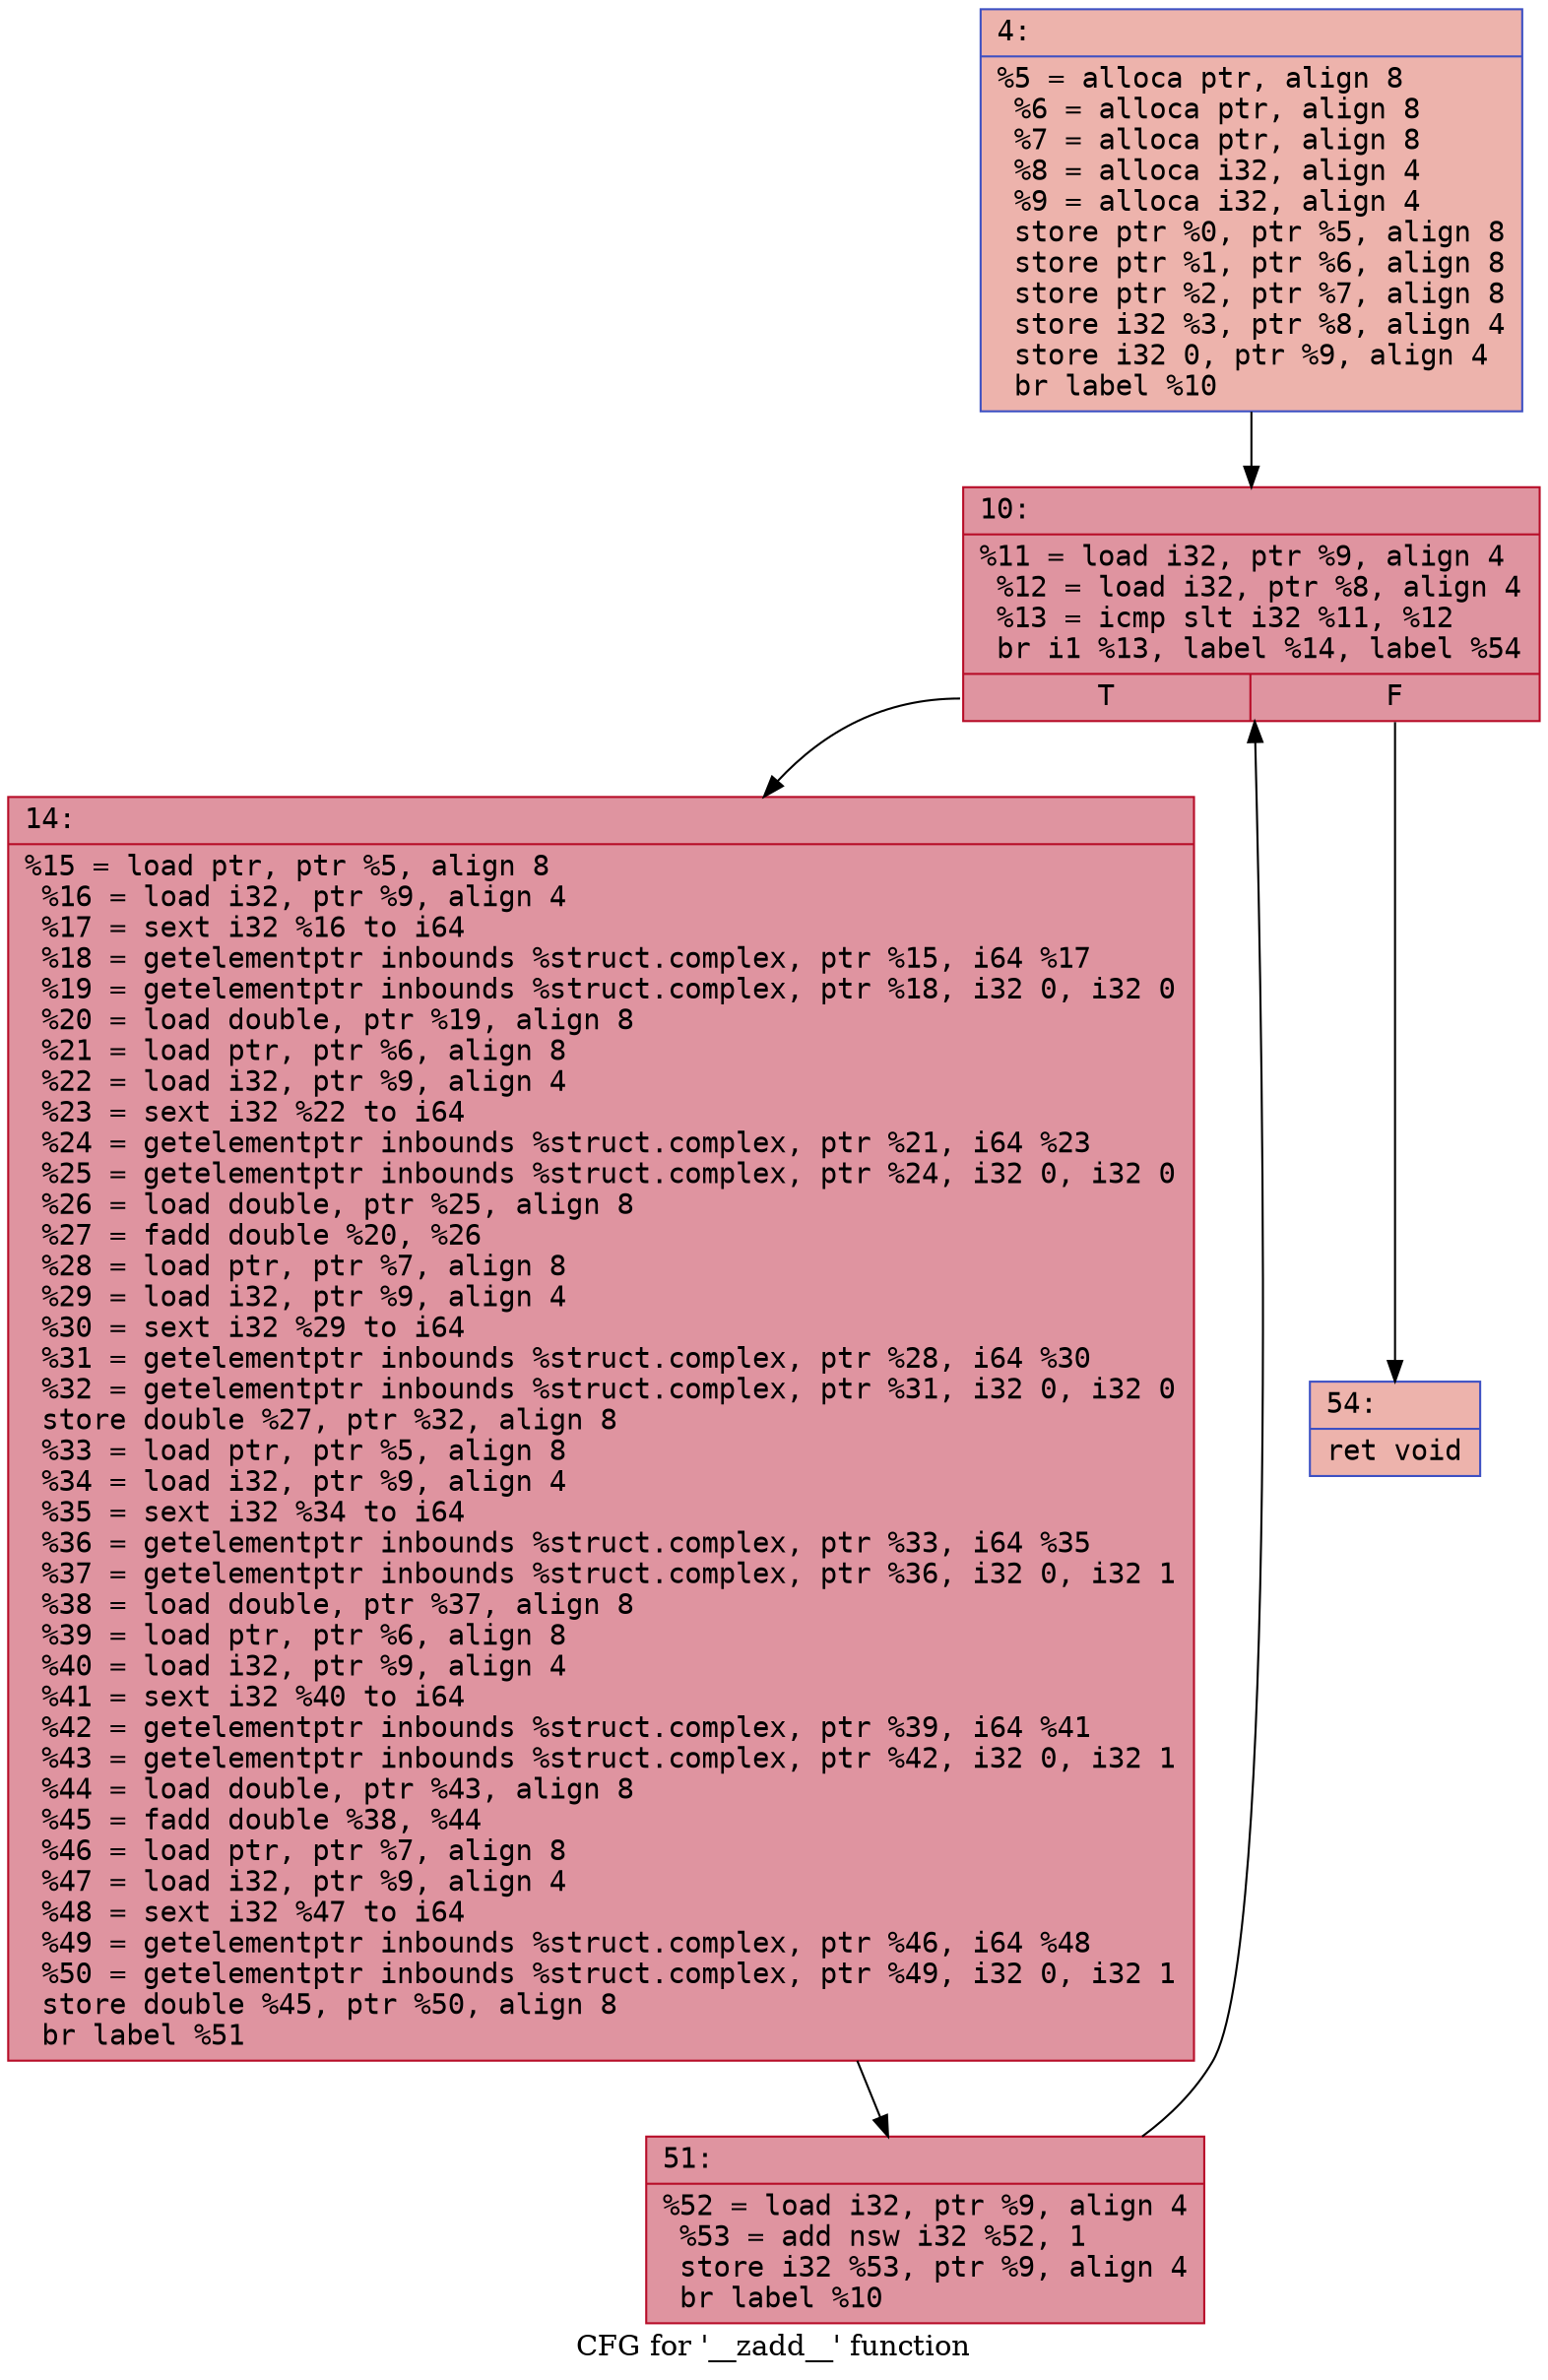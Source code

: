 digraph "CFG for '__zadd__' function" {
	label="CFG for '__zadd__' function";

	Node0x60000207ea30 [shape=record,color="#3d50c3ff", style=filled, fillcolor="#d6524470" fontname="Courier",label="{4:\l|  %5 = alloca ptr, align 8\l  %6 = alloca ptr, align 8\l  %7 = alloca ptr, align 8\l  %8 = alloca i32, align 4\l  %9 = alloca i32, align 4\l  store ptr %0, ptr %5, align 8\l  store ptr %1, ptr %6, align 8\l  store ptr %2, ptr %7, align 8\l  store i32 %3, ptr %8, align 4\l  store i32 0, ptr %9, align 4\l  br label %10\l}"];
	Node0x60000207ea30 -> Node0x60000207ea80[tooltip="4 -> 10\nProbability 100.00%" ];
	Node0x60000207ea80 [shape=record,color="#b70d28ff", style=filled, fillcolor="#b70d2870" fontname="Courier",label="{10:\l|  %11 = load i32, ptr %9, align 4\l  %12 = load i32, ptr %8, align 4\l  %13 = icmp slt i32 %11, %12\l  br i1 %13, label %14, label %54\l|{<s0>T|<s1>F}}"];
	Node0x60000207ea80:s0 -> Node0x60000207ead0[tooltip="10 -> 14\nProbability 96.88%" ];
	Node0x60000207ea80:s1 -> Node0x60000207eb70[tooltip="10 -> 54\nProbability 3.12%" ];
	Node0x60000207ead0 [shape=record,color="#b70d28ff", style=filled, fillcolor="#b70d2870" fontname="Courier",label="{14:\l|  %15 = load ptr, ptr %5, align 8\l  %16 = load i32, ptr %9, align 4\l  %17 = sext i32 %16 to i64\l  %18 = getelementptr inbounds %struct.complex, ptr %15, i64 %17\l  %19 = getelementptr inbounds %struct.complex, ptr %18, i32 0, i32 0\l  %20 = load double, ptr %19, align 8\l  %21 = load ptr, ptr %6, align 8\l  %22 = load i32, ptr %9, align 4\l  %23 = sext i32 %22 to i64\l  %24 = getelementptr inbounds %struct.complex, ptr %21, i64 %23\l  %25 = getelementptr inbounds %struct.complex, ptr %24, i32 0, i32 0\l  %26 = load double, ptr %25, align 8\l  %27 = fadd double %20, %26\l  %28 = load ptr, ptr %7, align 8\l  %29 = load i32, ptr %9, align 4\l  %30 = sext i32 %29 to i64\l  %31 = getelementptr inbounds %struct.complex, ptr %28, i64 %30\l  %32 = getelementptr inbounds %struct.complex, ptr %31, i32 0, i32 0\l  store double %27, ptr %32, align 8\l  %33 = load ptr, ptr %5, align 8\l  %34 = load i32, ptr %9, align 4\l  %35 = sext i32 %34 to i64\l  %36 = getelementptr inbounds %struct.complex, ptr %33, i64 %35\l  %37 = getelementptr inbounds %struct.complex, ptr %36, i32 0, i32 1\l  %38 = load double, ptr %37, align 8\l  %39 = load ptr, ptr %6, align 8\l  %40 = load i32, ptr %9, align 4\l  %41 = sext i32 %40 to i64\l  %42 = getelementptr inbounds %struct.complex, ptr %39, i64 %41\l  %43 = getelementptr inbounds %struct.complex, ptr %42, i32 0, i32 1\l  %44 = load double, ptr %43, align 8\l  %45 = fadd double %38, %44\l  %46 = load ptr, ptr %7, align 8\l  %47 = load i32, ptr %9, align 4\l  %48 = sext i32 %47 to i64\l  %49 = getelementptr inbounds %struct.complex, ptr %46, i64 %48\l  %50 = getelementptr inbounds %struct.complex, ptr %49, i32 0, i32 1\l  store double %45, ptr %50, align 8\l  br label %51\l}"];
	Node0x60000207ead0 -> Node0x60000207eb20[tooltip="14 -> 51\nProbability 100.00%" ];
	Node0x60000207eb20 [shape=record,color="#b70d28ff", style=filled, fillcolor="#b70d2870" fontname="Courier",label="{51:\l|  %52 = load i32, ptr %9, align 4\l  %53 = add nsw i32 %52, 1\l  store i32 %53, ptr %9, align 4\l  br label %10\l}"];
	Node0x60000207eb20 -> Node0x60000207ea80[tooltip="51 -> 10\nProbability 100.00%" ];
	Node0x60000207eb70 [shape=record,color="#3d50c3ff", style=filled, fillcolor="#d6524470" fontname="Courier",label="{54:\l|  ret void\l}"];
}
